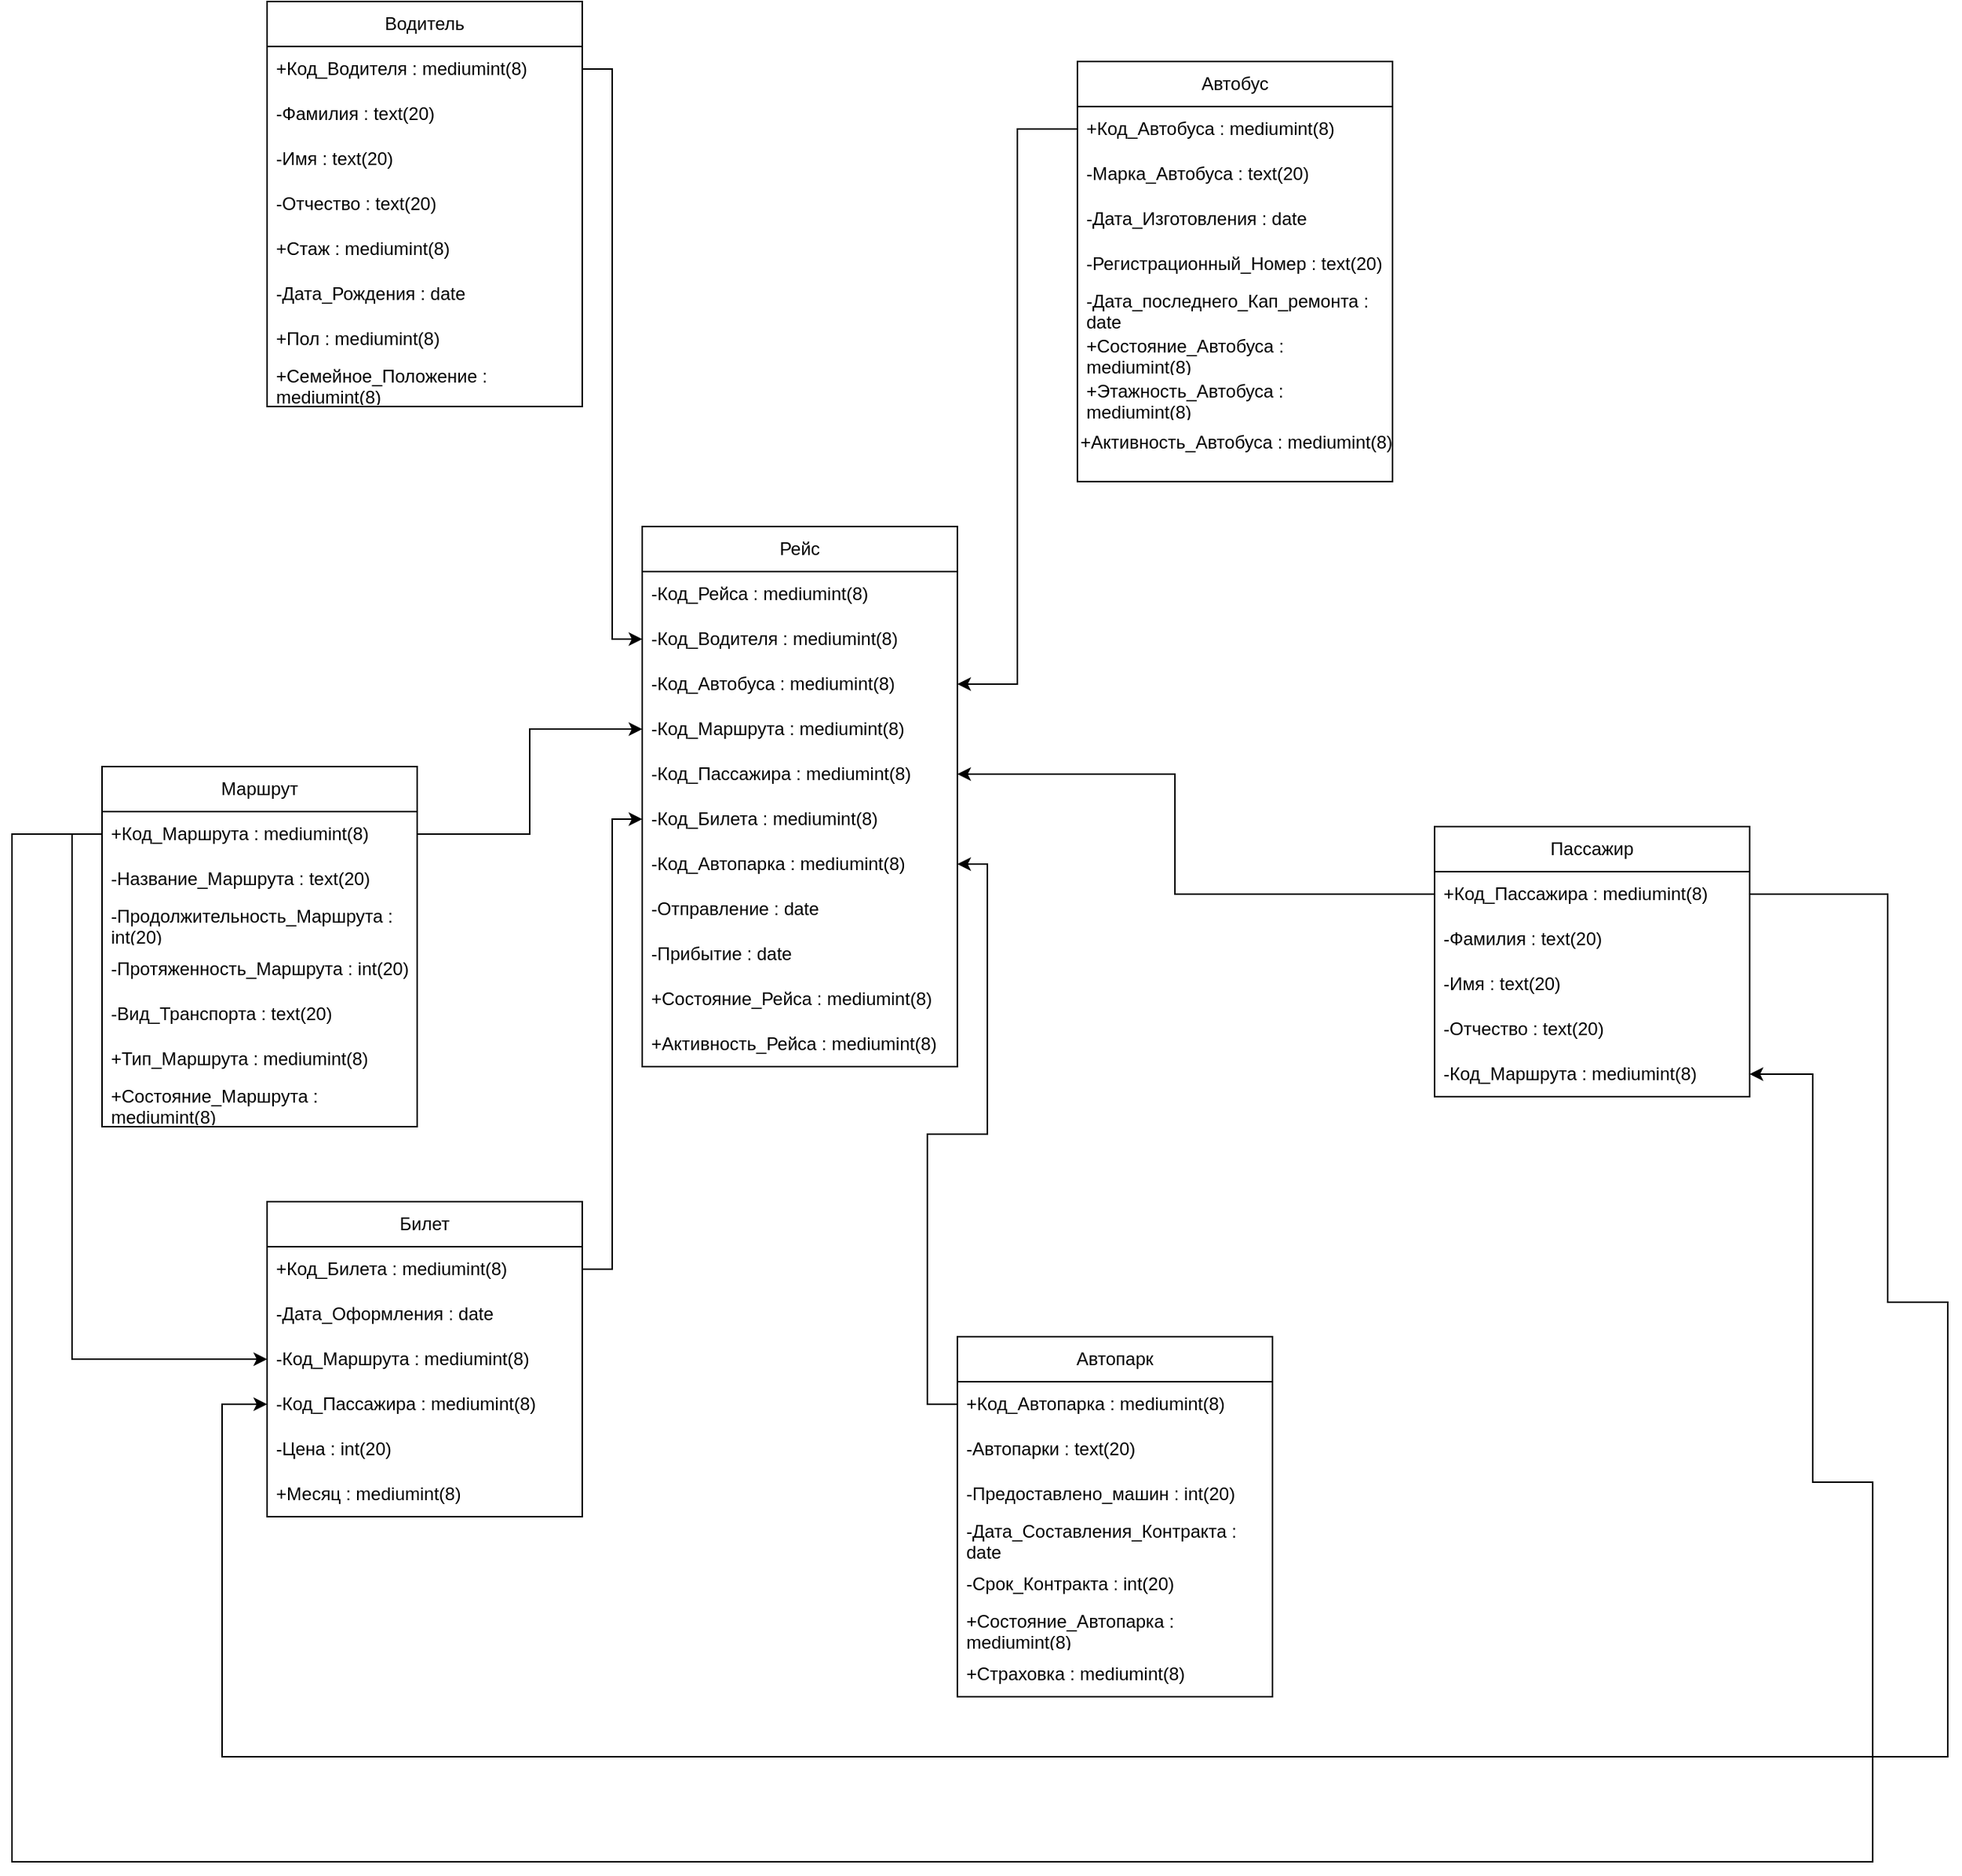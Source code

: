 <mxfile version="21.1.4" type="github">
  <diagram id="C5RBs43oDa-KdzZeNtuy" name="Page-1">
    <mxGraphModel dx="607" dy="796" grid="1" gridSize="10" guides="1" tooltips="1" connect="1" arrows="1" fold="1" page="1" pageScale="1" pageWidth="827" pageHeight="1169" math="0" shadow="0">
      <root>
        <mxCell id="WIyWlLk6GJQsqaUBKTNV-0" />
        <mxCell id="WIyWlLk6GJQsqaUBKTNV-1" parent="WIyWlLk6GJQsqaUBKTNV-0" />
        <mxCell id="g2uptu8OpQeXo3nZfZts-178" value="Маршрут" style="swimlane;fontStyle=0;childLayout=stackLayout;horizontal=1;startSize=30;horizontalStack=0;resizeParent=1;resizeParentMax=0;resizeLast=0;collapsible=1;marginBottom=0;whiteSpace=wrap;html=1;" parent="WIyWlLk6GJQsqaUBKTNV-1" vertex="1">
          <mxGeometry x="1180" y="570" width="210" height="240" as="geometry" />
        </mxCell>
        <mxCell id="g2uptu8OpQeXo3nZfZts-179" value="+Код_Маршрута&amp;nbsp;: mediumint(8)" style="text;strokeColor=none;fillColor=none;align=left;verticalAlign=middle;spacingLeft=4;spacingRight=4;overflow=hidden;points=[[0,0.5],[1,0.5]];portConstraint=eastwest;rotatable=0;whiteSpace=wrap;html=1;" parent="g2uptu8OpQeXo3nZfZts-178" vertex="1">
          <mxGeometry y="30" width="210" height="30" as="geometry" />
        </mxCell>
        <mxCell id="g2uptu8OpQeXo3nZfZts-180" value="-Название_Маршрута&amp;nbsp;: text(20)" style="text;strokeColor=none;fillColor=none;align=left;verticalAlign=middle;spacingLeft=4;spacingRight=4;overflow=hidden;points=[[0,0.5],[1,0.5]];portConstraint=eastwest;rotatable=0;whiteSpace=wrap;html=1;" parent="g2uptu8OpQeXo3nZfZts-178" vertex="1">
          <mxGeometry y="60" width="210" height="30" as="geometry" />
        </mxCell>
        <mxCell id="g2uptu8OpQeXo3nZfZts-181" value="-Продолжительность_Маршрута&amp;nbsp;: int(20)" style="text;strokeColor=none;fillColor=none;align=left;verticalAlign=middle;spacingLeft=4;spacingRight=4;overflow=hidden;points=[[0,0.5],[1,0.5]];portConstraint=eastwest;rotatable=0;whiteSpace=wrap;html=1;" parent="g2uptu8OpQeXo3nZfZts-178" vertex="1">
          <mxGeometry y="90" width="210" height="30" as="geometry" />
        </mxCell>
        <mxCell id="g2uptu8OpQeXo3nZfZts-182" value="-Протяженность_Маршрута&amp;nbsp;: int(20)" style="text;strokeColor=none;fillColor=none;align=left;verticalAlign=middle;spacingLeft=4;spacingRight=4;overflow=hidden;points=[[0,0.5],[1,0.5]];portConstraint=eastwest;rotatable=0;whiteSpace=wrap;html=1;" parent="g2uptu8OpQeXo3nZfZts-178" vertex="1">
          <mxGeometry y="120" width="210" height="30" as="geometry" />
        </mxCell>
        <mxCell id="g2uptu8OpQeXo3nZfZts-183" value="-Вид_Транспорта&amp;nbsp;: text(20)" style="text;strokeColor=none;fillColor=none;align=left;verticalAlign=middle;spacingLeft=4;spacingRight=4;overflow=hidden;points=[[0,0.5],[1,0.5]];portConstraint=eastwest;rotatable=0;whiteSpace=wrap;html=1;" parent="g2uptu8OpQeXo3nZfZts-178" vertex="1">
          <mxGeometry y="150" width="210" height="30" as="geometry" />
        </mxCell>
        <mxCell id="g2uptu8OpQeXo3nZfZts-184" value="+Тип_Маршрута&amp;nbsp;: mediumint(8)" style="text;strokeColor=none;fillColor=none;align=left;verticalAlign=middle;spacingLeft=4;spacingRight=4;overflow=hidden;points=[[0,0.5],[1,0.5]];portConstraint=eastwest;rotatable=0;whiteSpace=wrap;html=1;" parent="g2uptu8OpQeXo3nZfZts-178" vertex="1">
          <mxGeometry y="180" width="210" height="30" as="geometry" />
        </mxCell>
        <mxCell id="g2uptu8OpQeXo3nZfZts-185" value="+Состояние_Маршрута&amp;nbsp;: mediumint(8)" style="text;strokeColor=none;fillColor=none;align=left;verticalAlign=middle;spacingLeft=4;spacingRight=4;overflow=hidden;points=[[0,0.5],[1,0.5]];portConstraint=eastwest;rotatable=0;whiteSpace=wrap;html=1;" parent="g2uptu8OpQeXo3nZfZts-178" vertex="1">
          <mxGeometry y="210" width="210" height="30" as="geometry" />
        </mxCell>
        <mxCell id="g2uptu8OpQeXo3nZfZts-187" value="Пассажир" style="swimlane;fontStyle=0;childLayout=stackLayout;horizontal=1;startSize=30;horizontalStack=0;resizeParent=1;resizeParentMax=0;resizeLast=0;collapsible=1;marginBottom=0;whiteSpace=wrap;html=1;" parent="WIyWlLk6GJQsqaUBKTNV-1" vertex="1">
          <mxGeometry x="2068" y="610" width="210" height="180" as="geometry" />
        </mxCell>
        <mxCell id="g2uptu8OpQeXo3nZfZts-188" value="+Код_Пассажира&amp;nbsp;: mediumint(8)" style="text;strokeColor=none;fillColor=none;align=left;verticalAlign=middle;spacingLeft=4;spacingRight=4;overflow=hidden;points=[[0,0.5],[1,0.5]];portConstraint=eastwest;rotatable=0;whiteSpace=wrap;html=1;" parent="g2uptu8OpQeXo3nZfZts-187" vertex="1">
          <mxGeometry y="30" width="210" height="30" as="geometry" />
        </mxCell>
        <mxCell id="g2uptu8OpQeXo3nZfZts-189" value="-Фамилия&amp;nbsp;: text(20)" style="text;strokeColor=none;fillColor=none;align=left;verticalAlign=middle;spacingLeft=4;spacingRight=4;overflow=hidden;points=[[0,0.5],[1,0.5]];portConstraint=eastwest;rotatable=0;whiteSpace=wrap;html=1;" parent="g2uptu8OpQeXo3nZfZts-187" vertex="1">
          <mxGeometry y="60" width="210" height="30" as="geometry" />
        </mxCell>
        <mxCell id="g2uptu8OpQeXo3nZfZts-190" value="-Имя&amp;nbsp;: text(20)" style="text;strokeColor=none;fillColor=none;align=left;verticalAlign=middle;spacingLeft=4;spacingRight=4;overflow=hidden;points=[[0,0.5],[1,0.5]];portConstraint=eastwest;rotatable=0;whiteSpace=wrap;html=1;" parent="g2uptu8OpQeXo3nZfZts-187" vertex="1">
          <mxGeometry y="90" width="210" height="30" as="geometry" />
        </mxCell>
        <mxCell id="g2uptu8OpQeXo3nZfZts-191" value="-Отчество&amp;nbsp;: text(20)" style="text;strokeColor=none;fillColor=none;align=left;verticalAlign=middle;spacingLeft=4;spacingRight=4;overflow=hidden;points=[[0,0.5],[1,0.5]];portConstraint=eastwest;rotatable=0;whiteSpace=wrap;html=1;" parent="g2uptu8OpQeXo3nZfZts-187" vertex="1">
          <mxGeometry y="120" width="210" height="30" as="geometry" />
        </mxCell>
        <mxCell id="g2uptu8OpQeXo3nZfZts-192" value="-Код_Маршрута&amp;nbsp;: mediumint(8)" style="text;strokeColor=none;fillColor=none;align=left;verticalAlign=middle;spacingLeft=4;spacingRight=4;overflow=hidden;points=[[0,0.5],[1,0.5]];portConstraint=eastwest;rotatable=0;whiteSpace=wrap;html=1;" parent="g2uptu8OpQeXo3nZfZts-187" vertex="1">
          <mxGeometry y="150" width="210" height="30" as="geometry" />
        </mxCell>
        <mxCell id="g2uptu8OpQeXo3nZfZts-193" value="Автопарк" style="swimlane;fontStyle=0;childLayout=stackLayout;horizontal=1;startSize=30;horizontalStack=0;resizeParent=1;resizeParentMax=0;resizeLast=0;collapsible=1;marginBottom=0;whiteSpace=wrap;html=1;" parent="WIyWlLk6GJQsqaUBKTNV-1" vertex="1">
          <mxGeometry x="1750" y="950" width="210" height="240" as="geometry" />
        </mxCell>
        <mxCell id="g2uptu8OpQeXo3nZfZts-194" value="+Код_Автопарка&amp;nbsp;: mediumint(8)" style="text;strokeColor=none;fillColor=none;align=left;verticalAlign=middle;spacingLeft=4;spacingRight=4;overflow=hidden;points=[[0,0.5],[1,0.5]];portConstraint=eastwest;rotatable=0;whiteSpace=wrap;html=1;" parent="g2uptu8OpQeXo3nZfZts-193" vertex="1">
          <mxGeometry y="30" width="210" height="30" as="geometry" />
        </mxCell>
        <mxCell id="g2uptu8OpQeXo3nZfZts-195" value="-Автопарки&amp;nbsp;: text(20)" style="text;strokeColor=none;fillColor=none;align=left;verticalAlign=middle;spacingLeft=4;spacingRight=4;overflow=hidden;points=[[0,0.5],[1,0.5]];portConstraint=eastwest;rotatable=0;whiteSpace=wrap;html=1;" parent="g2uptu8OpQeXo3nZfZts-193" vertex="1">
          <mxGeometry y="60" width="210" height="30" as="geometry" />
        </mxCell>
        <mxCell id="g2uptu8OpQeXo3nZfZts-196" value="-Предоставлено_машин&amp;nbsp;: int(20)" style="text;strokeColor=none;fillColor=none;align=left;verticalAlign=middle;spacingLeft=4;spacingRight=4;overflow=hidden;points=[[0,0.5],[1,0.5]];portConstraint=eastwest;rotatable=0;whiteSpace=wrap;html=1;" parent="g2uptu8OpQeXo3nZfZts-193" vertex="1">
          <mxGeometry y="90" width="210" height="30" as="geometry" />
        </mxCell>
        <mxCell id="g2uptu8OpQeXo3nZfZts-197" value="-Дата_Составления_Контракта : date&amp;nbsp;" style="text;strokeColor=none;fillColor=none;align=left;verticalAlign=middle;spacingLeft=4;spacingRight=4;overflow=hidden;points=[[0,0.5],[1,0.5]];portConstraint=eastwest;rotatable=0;whiteSpace=wrap;html=1;" parent="g2uptu8OpQeXo3nZfZts-193" vertex="1">
          <mxGeometry y="120" width="210" height="30" as="geometry" />
        </mxCell>
        <mxCell id="g2uptu8OpQeXo3nZfZts-198" value="-Срок_Контракта : int(20)" style="text;strokeColor=none;fillColor=none;align=left;verticalAlign=middle;spacingLeft=4;spacingRight=4;overflow=hidden;points=[[0,0.5],[1,0.5]];portConstraint=eastwest;rotatable=0;whiteSpace=wrap;html=1;" parent="g2uptu8OpQeXo3nZfZts-193" vertex="1">
          <mxGeometry y="150" width="210" height="30" as="geometry" />
        </mxCell>
        <mxCell id="g2uptu8OpQeXo3nZfZts-199" value="+Состояние_Автопарка&amp;nbsp;: mediumint(8)" style="text;strokeColor=none;fillColor=none;align=left;verticalAlign=middle;spacingLeft=4;spacingRight=4;overflow=hidden;points=[[0,0.5],[1,0.5]];portConstraint=eastwest;rotatable=0;whiteSpace=wrap;html=1;" parent="g2uptu8OpQeXo3nZfZts-193" vertex="1">
          <mxGeometry y="180" width="210" height="30" as="geometry" />
        </mxCell>
        <mxCell id="g2uptu8OpQeXo3nZfZts-200" value="+Страховка&amp;nbsp;: mediumint(8)" style="text;strokeColor=none;fillColor=none;align=left;verticalAlign=middle;spacingLeft=4;spacingRight=4;overflow=hidden;points=[[0,0.5],[1,0.5]];portConstraint=eastwest;rotatable=0;whiteSpace=wrap;html=1;" parent="g2uptu8OpQeXo3nZfZts-193" vertex="1">
          <mxGeometry y="210" width="210" height="30" as="geometry" />
        </mxCell>
        <mxCell id="g2uptu8OpQeXo3nZfZts-202" value="Билет" style="swimlane;fontStyle=0;childLayout=stackLayout;horizontal=1;startSize=30;horizontalStack=0;resizeParent=1;resizeParentMax=0;resizeLast=0;collapsible=1;marginBottom=0;whiteSpace=wrap;html=1;" parent="WIyWlLk6GJQsqaUBKTNV-1" vertex="1">
          <mxGeometry x="1290" y="860" width="210" height="210" as="geometry" />
        </mxCell>
        <mxCell id="g2uptu8OpQeXo3nZfZts-203" value="+Код_Билета&amp;nbsp;: mediumint(8)" style="text;strokeColor=none;fillColor=none;align=left;verticalAlign=middle;spacingLeft=4;spacingRight=4;overflow=hidden;points=[[0,0.5],[1,0.5]];portConstraint=eastwest;rotatable=0;whiteSpace=wrap;html=1;" parent="g2uptu8OpQeXo3nZfZts-202" vertex="1">
          <mxGeometry y="30" width="210" height="30" as="geometry" />
        </mxCell>
        <mxCell id="g2uptu8OpQeXo3nZfZts-204" value="-Дата_Оформления : date" style="text;strokeColor=none;fillColor=none;align=left;verticalAlign=middle;spacingLeft=4;spacingRight=4;overflow=hidden;points=[[0,0.5],[1,0.5]];portConstraint=eastwest;rotatable=0;whiteSpace=wrap;html=1;" parent="g2uptu8OpQeXo3nZfZts-202" vertex="1">
          <mxGeometry y="60" width="210" height="30" as="geometry" />
        </mxCell>
        <mxCell id="g2uptu8OpQeXo3nZfZts-205" value="-Код_Маршрута&amp;nbsp;: mediumint(8)" style="text;strokeColor=none;fillColor=none;align=left;verticalAlign=middle;spacingLeft=4;spacingRight=4;overflow=hidden;points=[[0,0.5],[1,0.5]];portConstraint=eastwest;rotatable=0;whiteSpace=wrap;html=1;" parent="g2uptu8OpQeXo3nZfZts-202" vertex="1">
          <mxGeometry y="90" width="210" height="30" as="geometry" />
        </mxCell>
        <mxCell id="g2uptu8OpQeXo3nZfZts-206" value="-Код_Пассажира&amp;nbsp;: mediumint(8)" style="text;strokeColor=none;fillColor=none;align=left;verticalAlign=middle;spacingLeft=4;spacingRight=4;overflow=hidden;points=[[0,0.5],[1,0.5]];portConstraint=eastwest;rotatable=0;whiteSpace=wrap;html=1;" parent="g2uptu8OpQeXo3nZfZts-202" vertex="1">
          <mxGeometry y="120" width="210" height="30" as="geometry" />
        </mxCell>
        <mxCell id="g2uptu8OpQeXo3nZfZts-207" value="-Цена&amp;nbsp;: int(20)" style="text;strokeColor=none;fillColor=none;align=left;verticalAlign=middle;spacingLeft=4;spacingRight=4;overflow=hidden;points=[[0,0.5],[1,0.5]];portConstraint=eastwest;rotatable=0;whiteSpace=wrap;html=1;" parent="g2uptu8OpQeXo3nZfZts-202" vertex="1">
          <mxGeometry y="150" width="210" height="30" as="geometry" />
        </mxCell>
        <mxCell id="g2uptu8OpQeXo3nZfZts-208" value="+Месяц&amp;nbsp;: mediumint(8)" style="text;strokeColor=none;fillColor=none;align=left;verticalAlign=middle;spacingLeft=4;spacingRight=4;overflow=hidden;points=[[0,0.5],[1,0.5]];portConstraint=eastwest;rotatable=0;whiteSpace=wrap;html=1;" parent="g2uptu8OpQeXo3nZfZts-202" vertex="1">
          <mxGeometry y="180" width="210" height="30" as="geometry" />
        </mxCell>
        <mxCell id="g2uptu8OpQeXo3nZfZts-210" value="Автобус" style="swimlane;fontStyle=0;childLayout=stackLayout;horizontal=1;startSize=30;horizontalStack=0;resizeParent=1;resizeParentMax=0;resizeLast=0;collapsible=1;marginBottom=0;whiteSpace=wrap;html=1;" parent="WIyWlLk6GJQsqaUBKTNV-1" vertex="1">
          <mxGeometry x="1830" y="100" width="210" height="280" as="geometry" />
        </mxCell>
        <mxCell id="g2uptu8OpQeXo3nZfZts-211" value="+Код_Автобуса&amp;nbsp;: mediumint(8)" style="text;strokeColor=none;fillColor=none;align=left;verticalAlign=middle;spacingLeft=4;spacingRight=4;overflow=hidden;points=[[0,0.5],[1,0.5]];portConstraint=eastwest;rotatable=0;whiteSpace=wrap;html=1;" parent="g2uptu8OpQeXo3nZfZts-210" vertex="1">
          <mxGeometry y="30" width="210" height="30" as="geometry" />
        </mxCell>
        <mxCell id="g2uptu8OpQeXo3nZfZts-212" value="-Марка_Автобуса&amp;nbsp;: text(20)" style="text;strokeColor=none;fillColor=none;align=left;verticalAlign=middle;spacingLeft=4;spacingRight=4;overflow=hidden;points=[[0,0.5],[1,0.5]];portConstraint=eastwest;rotatable=0;whiteSpace=wrap;html=1;" parent="g2uptu8OpQeXo3nZfZts-210" vertex="1">
          <mxGeometry y="60" width="210" height="30" as="geometry" />
        </mxCell>
        <mxCell id="g2uptu8OpQeXo3nZfZts-213" value="-Дата_Изготовления&amp;nbsp;: date" style="text;strokeColor=none;fillColor=none;align=left;verticalAlign=middle;spacingLeft=4;spacingRight=4;overflow=hidden;points=[[0,0.5],[1,0.5]];portConstraint=eastwest;rotatable=0;whiteSpace=wrap;html=1;" parent="g2uptu8OpQeXo3nZfZts-210" vertex="1">
          <mxGeometry y="90" width="210" height="30" as="geometry" />
        </mxCell>
        <mxCell id="g2uptu8OpQeXo3nZfZts-214" value="-Регистрационный_Номер&amp;nbsp;: text(20)" style="text;strokeColor=none;fillColor=none;align=left;verticalAlign=middle;spacingLeft=4;spacingRight=4;overflow=hidden;points=[[0,0.5],[1,0.5]];portConstraint=eastwest;rotatable=0;whiteSpace=wrap;html=1;" parent="g2uptu8OpQeXo3nZfZts-210" vertex="1">
          <mxGeometry y="120" width="210" height="30" as="geometry" />
        </mxCell>
        <mxCell id="g2uptu8OpQeXo3nZfZts-215" value="-Дата_последнего_Кап_ремонта&amp;nbsp;: date" style="text;strokeColor=none;fillColor=none;align=left;verticalAlign=middle;spacingLeft=4;spacingRight=4;overflow=hidden;points=[[0,0.5],[1,0.5]];portConstraint=eastwest;rotatable=0;whiteSpace=wrap;html=1;" parent="g2uptu8OpQeXo3nZfZts-210" vertex="1">
          <mxGeometry y="150" width="210" height="30" as="geometry" />
        </mxCell>
        <mxCell id="g2uptu8OpQeXo3nZfZts-216" value="+Состояние_Автобуса&amp;nbsp;: mediumint(8)" style="text;strokeColor=none;fillColor=none;align=left;verticalAlign=middle;spacingLeft=4;spacingRight=4;overflow=hidden;points=[[0,0.5],[1,0.5]];portConstraint=eastwest;rotatable=0;whiteSpace=wrap;html=1;" parent="g2uptu8OpQeXo3nZfZts-210" vertex="1">
          <mxGeometry y="180" width="210" height="30" as="geometry" />
        </mxCell>
        <mxCell id="g2uptu8OpQeXo3nZfZts-217" value="+Этажность_Автобуса&amp;nbsp;: mediumint(8)" style="text;strokeColor=none;fillColor=none;align=left;verticalAlign=middle;spacingLeft=4;spacingRight=4;overflow=hidden;points=[[0,0.5],[1,0.5]];portConstraint=eastwest;rotatable=0;whiteSpace=wrap;html=1;" parent="g2uptu8OpQeXo3nZfZts-210" vertex="1">
          <mxGeometry y="210" width="210" height="30" as="geometry" />
        </mxCell>
        <mxCell id="g2uptu8OpQeXo3nZfZts-218" value="+Активность_Автобуса&amp;nbsp;: mediumint(8)" style="text;whiteSpace=wrap;html=1;" parent="g2uptu8OpQeXo3nZfZts-210" vertex="1">
          <mxGeometry y="240" width="210" height="40" as="geometry" />
        </mxCell>
        <mxCell id="g2uptu8OpQeXo3nZfZts-220" value="Водитель" style="swimlane;fontStyle=0;childLayout=stackLayout;horizontal=1;startSize=30;horizontalStack=0;resizeParent=1;resizeParentMax=0;resizeLast=0;collapsible=1;marginBottom=0;whiteSpace=wrap;html=1;" parent="WIyWlLk6GJQsqaUBKTNV-1" vertex="1">
          <mxGeometry x="1290" y="60" width="210" height="270" as="geometry" />
        </mxCell>
        <mxCell id="g2uptu8OpQeXo3nZfZts-221" value="+Код_Водителя&amp;nbsp;: mediumint(8)" style="text;strokeColor=none;fillColor=none;align=left;verticalAlign=middle;spacingLeft=4;spacingRight=4;overflow=hidden;points=[[0,0.5],[1,0.5]];portConstraint=eastwest;rotatable=0;whiteSpace=wrap;html=1;" parent="g2uptu8OpQeXo3nZfZts-220" vertex="1">
          <mxGeometry y="30" width="210" height="30" as="geometry" />
        </mxCell>
        <mxCell id="g2uptu8OpQeXo3nZfZts-222" value="-Фамилия&amp;nbsp;: text(20)" style="text;strokeColor=none;fillColor=none;align=left;verticalAlign=middle;spacingLeft=4;spacingRight=4;overflow=hidden;points=[[0,0.5],[1,0.5]];portConstraint=eastwest;rotatable=0;whiteSpace=wrap;html=1;" parent="g2uptu8OpQeXo3nZfZts-220" vertex="1">
          <mxGeometry y="60" width="210" height="30" as="geometry" />
        </mxCell>
        <mxCell id="g2uptu8OpQeXo3nZfZts-223" value="-Имя&amp;nbsp;: text(20)" style="text;strokeColor=none;fillColor=none;align=left;verticalAlign=middle;spacingLeft=4;spacingRight=4;overflow=hidden;points=[[0,0.5],[1,0.5]];portConstraint=eastwest;rotatable=0;whiteSpace=wrap;html=1;" parent="g2uptu8OpQeXo3nZfZts-220" vertex="1">
          <mxGeometry y="90" width="210" height="30" as="geometry" />
        </mxCell>
        <mxCell id="g2uptu8OpQeXo3nZfZts-224" value="-Отчество&amp;nbsp;: text(20)" style="text;strokeColor=none;fillColor=none;align=left;verticalAlign=middle;spacingLeft=4;spacingRight=4;overflow=hidden;points=[[0,0.5],[1,0.5]];portConstraint=eastwest;rotatable=0;whiteSpace=wrap;html=1;" parent="g2uptu8OpQeXo3nZfZts-220" vertex="1">
          <mxGeometry y="120" width="210" height="30" as="geometry" />
        </mxCell>
        <mxCell id="g2uptu8OpQeXo3nZfZts-225" value="+Стаж&amp;nbsp;: mediumint(8)" style="text;strokeColor=none;fillColor=none;align=left;verticalAlign=middle;spacingLeft=4;spacingRight=4;overflow=hidden;points=[[0,0.5],[1,0.5]];portConstraint=eastwest;rotatable=0;whiteSpace=wrap;html=1;" parent="g2uptu8OpQeXo3nZfZts-220" vertex="1">
          <mxGeometry y="150" width="210" height="30" as="geometry" />
        </mxCell>
        <mxCell id="g2uptu8OpQeXo3nZfZts-226" value="-Дата_Рождения&amp;nbsp;: date" style="text;strokeColor=none;fillColor=none;align=left;verticalAlign=middle;spacingLeft=4;spacingRight=4;overflow=hidden;points=[[0,0.5],[1,0.5]];portConstraint=eastwest;rotatable=0;whiteSpace=wrap;html=1;" parent="g2uptu8OpQeXo3nZfZts-220" vertex="1">
          <mxGeometry y="180" width="210" height="30" as="geometry" />
        </mxCell>
        <mxCell id="g2uptu8OpQeXo3nZfZts-227" value="+Пол&amp;nbsp;: mediumint(8)" style="text;strokeColor=none;fillColor=none;align=left;verticalAlign=middle;spacingLeft=4;spacingRight=4;overflow=hidden;points=[[0,0.5],[1,0.5]];portConstraint=eastwest;rotatable=0;whiteSpace=wrap;html=1;" parent="g2uptu8OpQeXo3nZfZts-220" vertex="1">
          <mxGeometry y="210" width="210" height="30" as="geometry" />
        </mxCell>
        <mxCell id="g2uptu8OpQeXo3nZfZts-228" value="+Семейное_Положение&amp;nbsp;: mediumint(8)" style="text;strokeColor=none;fillColor=none;align=left;verticalAlign=middle;spacingLeft=4;spacingRight=4;overflow=hidden;points=[[0,0.5],[1,0.5]];portConstraint=eastwest;rotatable=0;whiteSpace=wrap;html=1;" parent="g2uptu8OpQeXo3nZfZts-220" vertex="1">
          <mxGeometry y="240" width="210" height="30" as="geometry" />
        </mxCell>
        <mxCell id="g2uptu8OpQeXo3nZfZts-230" value="Рейс" style="swimlane;fontStyle=0;childLayout=stackLayout;horizontal=1;startSize=30;horizontalStack=0;resizeParent=1;resizeParentMax=0;resizeLast=0;collapsible=1;marginBottom=0;whiteSpace=wrap;html=1;" parent="WIyWlLk6GJQsqaUBKTNV-1" vertex="1">
          <mxGeometry x="1540" y="410" width="210" height="360" as="geometry" />
        </mxCell>
        <mxCell id="g2uptu8OpQeXo3nZfZts-231" value="-Код_Рейса : mediumint(8)" style="text;strokeColor=none;fillColor=none;align=left;verticalAlign=middle;spacingLeft=4;spacingRight=4;overflow=hidden;points=[[0,0.5],[1,0.5]];portConstraint=eastwest;rotatable=0;whiteSpace=wrap;html=1;" parent="g2uptu8OpQeXo3nZfZts-230" vertex="1">
          <mxGeometry y="30" width="210" height="30" as="geometry" />
        </mxCell>
        <mxCell id="g2uptu8OpQeXo3nZfZts-232" value="-Код_Водителя&amp;nbsp;: mediumint(8)" style="text;strokeColor=none;fillColor=none;align=left;verticalAlign=middle;spacingLeft=4;spacingRight=4;overflow=hidden;points=[[0,0.5],[1,0.5]];portConstraint=eastwest;rotatable=0;whiteSpace=wrap;html=1;" parent="g2uptu8OpQeXo3nZfZts-230" vertex="1">
          <mxGeometry y="60" width="210" height="30" as="geometry" />
        </mxCell>
        <mxCell id="g2uptu8OpQeXo3nZfZts-233" value="-Код_Автобуса&amp;nbsp;: mediumint(8)" style="text;strokeColor=none;fillColor=none;align=left;verticalAlign=middle;spacingLeft=4;spacingRight=4;overflow=hidden;points=[[0,0.5],[1,0.5]];portConstraint=eastwest;rotatable=0;whiteSpace=wrap;html=1;" parent="g2uptu8OpQeXo3nZfZts-230" vertex="1">
          <mxGeometry y="90" width="210" height="30" as="geometry" />
        </mxCell>
        <mxCell id="g2uptu8OpQeXo3nZfZts-234" value="-Код_Маршрута&amp;nbsp;: mediumint(8)" style="text;strokeColor=none;fillColor=none;align=left;verticalAlign=middle;spacingLeft=4;spacingRight=4;overflow=hidden;points=[[0,0.5],[1,0.5]];portConstraint=eastwest;rotatable=0;whiteSpace=wrap;html=1;" parent="g2uptu8OpQeXo3nZfZts-230" vertex="1">
          <mxGeometry y="120" width="210" height="30" as="geometry" />
        </mxCell>
        <mxCell id="g2uptu8OpQeXo3nZfZts-235" value="-Код_Пассажира&amp;nbsp;: mediumint(8)" style="text;strokeColor=none;fillColor=none;align=left;verticalAlign=middle;spacingLeft=4;spacingRight=4;overflow=hidden;points=[[0,0.5],[1,0.5]];portConstraint=eastwest;rotatable=0;whiteSpace=wrap;html=1;" parent="g2uptu8OpQeXo3nZfZts-230" vertex="1">
          <mxGeometry y="150" width="210" height="30" as="geometry" />
        </mxCell>
        <mxCell id="g2uptu8OpQeXo3nZfZts-236" value="-Код_Билета&amp;nbsp;: mediumint(8)" style="text;strokeColor=none;fillColor=none;align=left;verticalAlign=middle;spacingLeft=4;spacingRight=4;overflow=hidden;points=[[0,0.5],[1,0.5]];portConstraint=eastwest;rotatable=0;whiteSpace=wrap;html=1;" parent="g2uptu8OpQeXo3nZfZts-230" vertex="1">
          <mxGeometry y="180" width="210" height="30" as="geometry" />
        </mxCell>
        <mxCell id="g2uptu8OpQeXo3nZfZts-237" value="-Код_Автопарка&amp;nbsp;: mediumint(8)" style="text;strokeColor=none;fillColor=none;align=left;verticalAlign=middle;spacingLeft=4;spacingRight=4;overflow=hidden;points=[[0,0.5],[1,0.5]];portConstraint=eastwest;rotatable=0;whiteSpace=wrap;html=1;" parent="g2uptu8OpQeXo3nZfZts-230" vertex="1">
          <mxGeometry y="210" width="210" height="30" as="geometry" />
        </mxCell>
        <mxCell id="g2uptu8OpQeXo3nZfZts-238" value="-Отправление : date" style="text;strokeColor=none;fillColor=none;align=left;verticalAlign=middle;spacingLeft=4;spacingRight=4;overflow=hidden;points=[[0,0.5],[1,0.5]];portConstraint=eastwest;rotatable=0;whiteSpace=wrap;html=1;" parent="g2uptu8OpQeXo3nZfZts-230" vertex="1">
          <mxGeometry y="240" width="210" height="30" as="geometry" />
        </mxCell>
        <mxCell id="g2uptu8OpQeXo3nZfZts-239" value="-Прибытие&amp;nbsp;: date" style="text;strokeColor=none;fillColor=none;align=left;verticalAlign=middle;spacingLeft=4;spacingRight=4;overflow=hidden;points=[[0,0.5],[1,0.5]];portConstraint=eastwest;rotatable=0;whiteSpace=wrap;html=1;" parent="g2uptu8OpQeXo3nZfZts-230" vertex="1">
          <mxGeometry y="270" width="210" height="30" as="geometry" />
        </mxCell>
        <mxCell id="g2uptu8OpQeXo3nZfZts-240" value="+Состояние_Рейса&amp;nbsp;: mediumint(8)" style="text;strokeColor=none;fillColor=none;align=left;verticalAlign=middle;spacingLeft=4;spacingRight=4;overflow=hidden;points=[[0,0.5],[1,0.5]];portConstraint=eastwest;rotatable=0;whiteSpace=wrap;html=1;" parent="g2uptu8OpQeXo3nZfZts-230" vertex="1">
          <mxGeometry y="300" width="210" height="30" as="geometry" />
        </mxCell>
        <mxCell id="g2uptu8OpQeXo3nZfZts-241" value="+Активность_Рейса&amp;nbsp;: mediumint(8)" style="text;strokeColor=none;fillColor=none;align=left;verticalAlign=middle;spacingLeft=4;spacingRight=4;overflow=hidden;points=[[0,0.5],[1,0.5]];portConstraint=eastwest;rotatable=0;whiteSpace=wrap;html=1;" parent="g2uptu8OpQeXo3nZfZts-230" vertex="1">
          <mxGeometry y="330" width="210" height="30" as="geometry" />
        </mxCell>
        <mxCell id="g2uptu8OpQeXo3nZfZts-251" style="edgeStyle=orthogonalEdgeStyle;rounded=0;orthogonalLoop=1;jettySize=auto;html=1;entryX=0;entryY=0.5;entryDx=0;entryDy=0;exitX=1;exitY=0.5;exitDx=0;exitDy=0;" parent="WIyWlLk6GJQsqaUBKTNV-1" source="g2uptu8OpQeXo3nZfZts-221" target="g2uptu8OpQeXo3nZfZts-232" edge="1">
          <mxGeometry relative="1" as="geometry">
            <mxPoint x="1370" y="572" as="sourcePoint" />
          </mxGeometry>
        </mxCell>
        <mxCell id="g2uptu8OpQeXo3nZfZts-252" style="edgeStyle=orthogonalEdgeStyle;rounded=0;orthogonalLoop=1;jettySize=auto;html=1;exitX=0;exitY=0.5;exitDx=0;exitDy=0;entryX=1;entryY=0.5;entryDx=0;entryDy=0;" parent="WIyWlLk6GJQsqaUBKTNV-1" source="g2uptu8OpQeXo3nZfZts-211" target="g2uptu8OpQeXo3nZfZts-233" edge="1">
          <mxGeometry relative="1" as="geometry">
            <mxPoint x="1780" y="642" as="targetPoint" />
          </mxGeometry>
        </mxCell>
        <mxCell id="g2uptu8OpQeXo3nZfZts-253" style="edgeStyle=orthogonalEdgeStyle;rounded=0;orthogonalLoop=1;jettySize=auto;html=1;entryX=0;entryY=0.5;entryDx=0;entryDy=0;exitX=1;exitY=0.5;exitDx=0;exitDy=0;" parent="WIyWlLk6GJQsqaUBKTNV-1" source="g2uptu8OpQeXo3nZfZts-179" target="g2uptu8OpQeXo3nZfZts-234" edge="1">
          <mxGeometry relative="1" as="geometry">
            <mxPoint x="1240" y="932" as="sourcePoint" />
          </mxGeometry>
        </mxCell>
        <mxCell id="g2uptu8OpQeXo3nZfZts-254" style="edgeStyle=orthogonalEdgeStyle;rounded=0;orthogonalLoop=1;jettySize=auto;html=1;exitX=0;exitY=0.5;exitDx=0;exitDy=0;entryX=1;entryY=0.5;entryDx=0;entryDy=0;" parent="WIyWlLk6GJQsqaUBKTNV-1" source="g2uptu8OpQeXo3nZfZts-194" target="g2uptu8OpQeXo3nZfZts-237" edge="1">
          <mxGeometry relative="1" as="geometry">
            <mxPoint x="1960" y="1182" as="targetPoint" />
          </mxGeometry>
        </mxCell>
        <mxCell id="g2uptu8OpQeXo3nZfZts-255" style="edgeStyle=orthogonalEdgeStyle;rounded=0;orthogonalLoop=1;jettySize=auto;html=1;exitX=1;exitY=0.5;exitDx=0;exitDy=0;entryX=0;entryY=0.5;entryDx=0;entryDy=0;" parent="WIyWlLk6GJQsqaUBKTNV-1" source="g2uptu8OpQeXo3nZfZts-203" target="g2uptu8OpQeXo3nZfZts-236" edge="1">
          <mxGeometry relative="1" as="geometry">
            <mxPoint x="1400" y="1172" as="targetPoint" />
          </mxGeometry>
        </mxCell>
        <mxCell id="g2uptu8OpQeXo3nZfZts-256" style="edgeStyle=orthogonalEdgeStyle;rounded=0;orthogonalLoop=1;jettySize=auto;html=1;exitX=0;exitY=0.5;exitDx=0;exitDy=0;entryX=1;entryY=0.5;entryDx=0;entryDy=0;" parent="WIyWlLk6GJQsqaUBKTNV-1" source="g2uptu8OpQeXo3nZfZts-188" target="g2uptu8OpQeXo3nZfZts-235" edge="1">
          <mxGeometry relative="1" as="geometry">
            <mxPoint x="1960" y="982" as="targetPoint" />
            <Array as="points">
              <mxPoint x="1895" y="655" />
              <mxPoint x="1895" y="575" />
            </Array>
          </mxGeometry>
        </mxCell>
        <mxCell id="g2uptu8OpQeXo3nZfZts-257" style="edgeStyle=orthogonalEdgeStyle;rounded=0;orthogonalLoop=1;jettySize=auto;html=1;entryX=0;entryY=0.5;entryDx=0;entryDy=0;exitX=0;exitY=0.5;exitDx=0;exitDy=0;" parent="WIyWlLk6GJQsqaUBKTNV-1" source="g2uptu8OpQeXo3nZfZts-179" target="g2uptu8OpQeXo3nZfZts-205" edge="1">
          <mxGeometry relative="1" as="geometry">
            <mxPoint x="900" y="1352" as="sourcePoint" />
            <mxPoint x="900" y="1042" as="targetPoint" />
          </mxGeometry>
        </mxCell>
        <mxCell id="g2uptu8OpQeXo3nZfZts-259" style="edgeStyle=orthogonalEdgeStyle;rounded=0;orthogonalLoop=1;jettySize=auto;html=1;entryX=1;entryY=0.5;entryDx=0;entryDy=0;exitX=0;exitY=0.5;exitDx=0;exitDy=0;" parent="WIyWlLk6GJQsqaUBKTNV-1" source="g2uptu8OpQeXo3nZfZts-179" target="g2uptu8OpQeXo3nZfZts-192" edge="1">
          <mxGeometry relative="1" as="geometry">
            <Array as="points">
              <mxPoint x="1120" y="615" />
              <mxPoint x="1120" y="1300" />
              <mxPoint x="2360" y="1300" />
              <mxPoint x="2360" y="1047" />
              <mxPoint x="2320" y="1047" />
              <mxPoint x="2320" y="775" />
            </Array>
          </mxGeometry>
        </mxCell>
        <mxCell id="g2uptu8OpQeXo3nZfZts-356" style="edgeStyle=orthogonalEdgeStyle;rounded=0;orthogonalLoop=1;jettySize=auto;html=1;entryX=0;entryY=0.5;entryDx=0;entryDy=0;" parent="WIyWlLk6GJQsqaUBKTNV-1" source="g2uptu8OpQeXo3nZfZts-188" target="g2uptu8OpQeXo3nZfZts-206" edge="1">
          <mxGeometry relative="1" as="geometry">
            <Array as="points">
              <mxPoint x="2370" y="655" />
              <mxPoint x="2370" y="927" />
              <mxPoint x="2410" y="927" />
              <mxPoint x="2410" y="1230" />
              <mxPoint x="1260" y="1230" />
              <mxPoint x="1260" y="995" />
            </Array>
          </mxGeometry>
        </mxCell>
      </root>
    </mxGraphModel>
  </diagram>
</mxfile>
